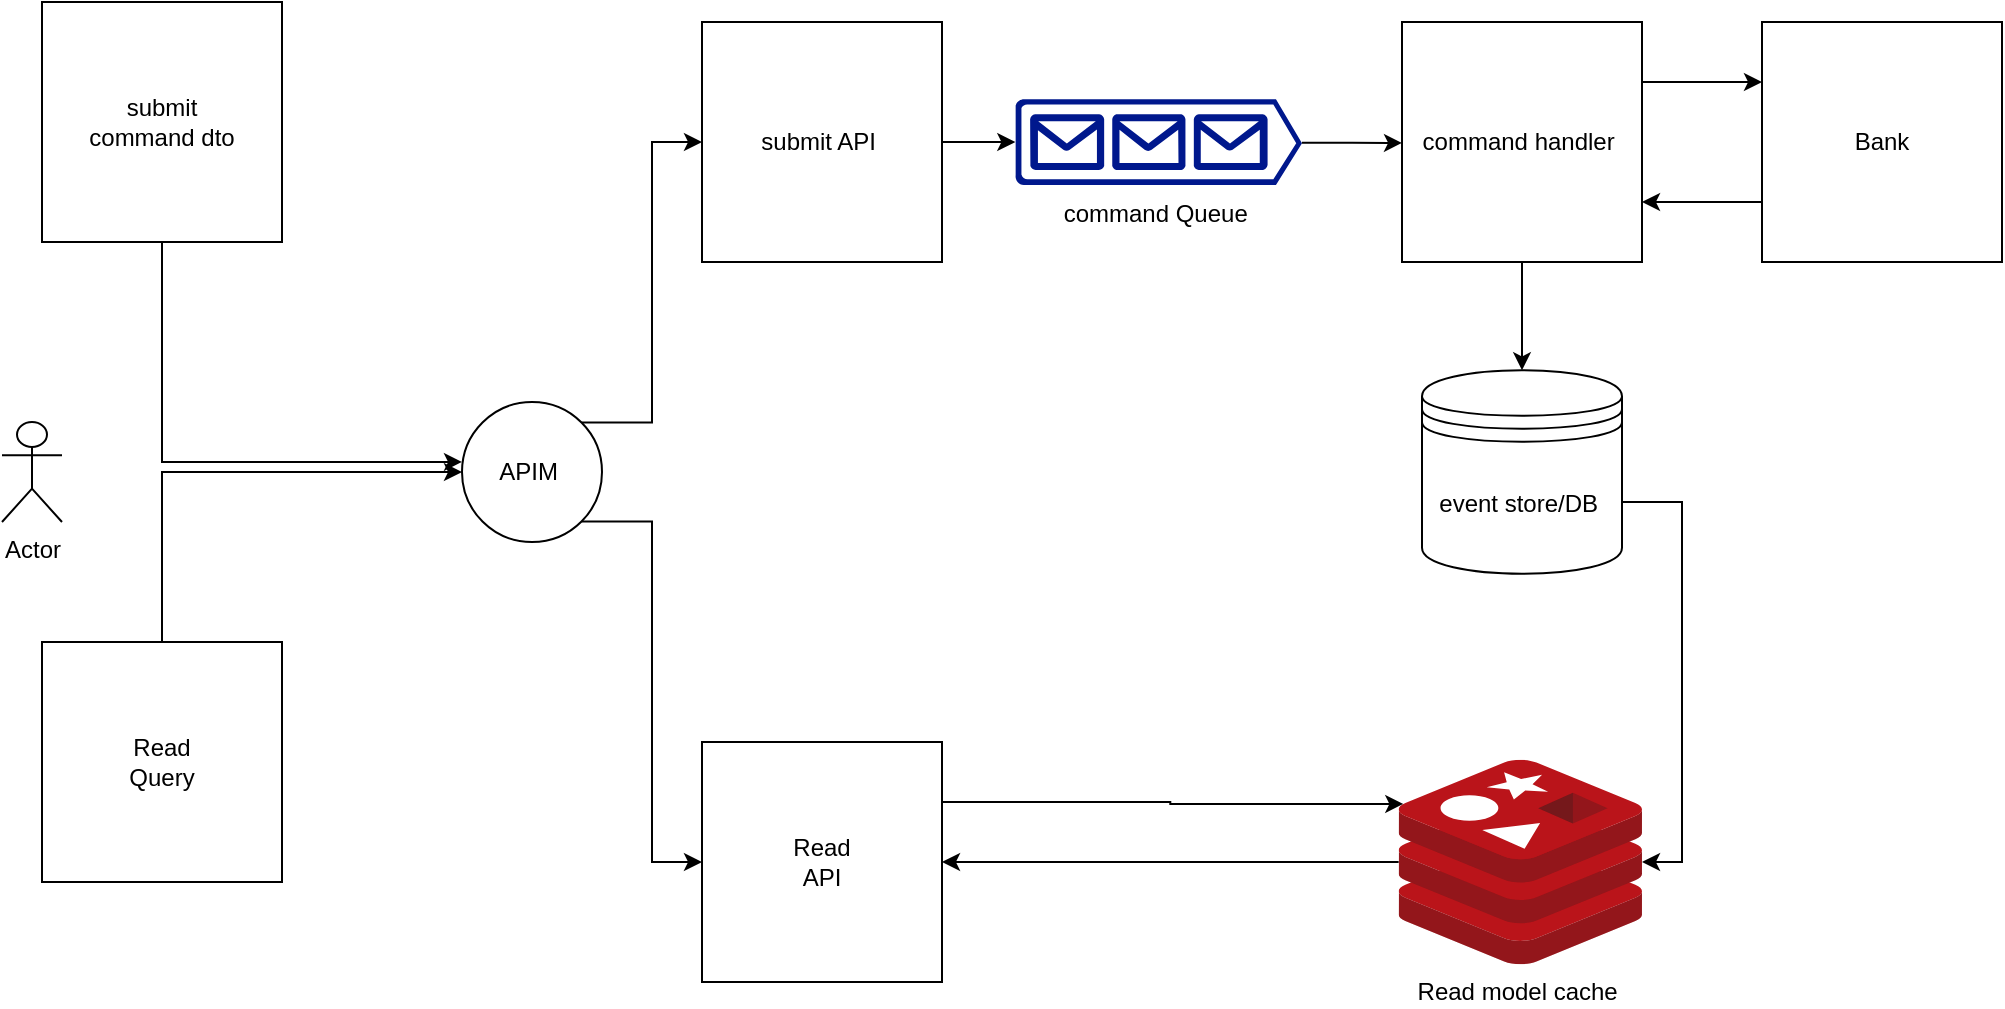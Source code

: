 <mxfile version="20.0.3" type="github">
  <diagram id="RUVcYa9RVL_YRO4Ov1P2" name="Page-1">
    <mxGraphModel dx="1160" dy="781" grid="1" gridSize="10" guides="1" tooltips="1" connect="1" arrows="1" fold="1" page="1" pageScale="1" pageWidth="583" pageHeight="827" math="0" shadow="0">
      <root>
        <mxCell id="0" />
        <mxCell id="1" parent="0" />
        <mxCell id="WfTik3zrqjdKy5yZ7-6u-2" value="Actor" style="shape=umlActor;verticalLabelPosition=bottom;verticalAlign=top;html=1;outlineConnect=0;" vertex="1" parent="1">
          <mxGeometry x="30" y="280" width="30" height="50" as="geometry" />
        </mxCell>
        <mxCell id="WfTik3zrqjdKy5yZ7-6u-101" style="edgeStyle=orthogonalEdgeStyle;rounded=0;orthogonalLoop=1;jettySize=auto;html=1;exitX=1;exitY=0;exitDx=0;exitDy=0;entryX=0;entryY=0.5;entryDx=0;entryDy=0;" edge="1" parent="1" source="WfTik3zrqjdKy5yZ7-6u-3" target="WfTik3zrqjdKy5yZ7-6u-80">
          <mxGeometry relative="1" as="geometry" />
        </mxCell>
        <mxCell id="WfTik3zrqjdKy5yZ7-6u-103" style="edgeStyle=orthogonalEdgeStyle;rounded=0;orthogonalLoop=1;jettySize=auto;html=1;exitX=1;exitY=1;exitDx=0;exitDy=0;entryX=0;entryY=0.5;entryDx=0;entryDy=0;" edge="1" parent="1" source="WfTik3zrqjdKy5yZ7-6u-3" target="WfTik3zrqjdKy5yZ7-6u-48">
          <mxGeometry relative="1" as="geometry" />
        </mxCell>
        <mxCell id="WfTik3zrqjdKy5yZ7-6u-3" value="APIM&amp;nbsp;" style="ellipse;whiteSpace=wrap;html=1;aspect=fixed;" vertex="1" parent="1">
          <mxGeometry x="260" y="270.01" width="70" height="70" as="geometry" />
        </mxCell>
        <mxCell id="WfTik3zrqjdKy5yZ7-6u-5" value="submit&lt;br&gt;command dto" style="rounded=0;whiteSpace=wrap;html=1;" vertex="1" parent="1">
          <mxGeometry x="50" y="70" width="120" height="120" as="geometry" />
        </mxCell>
        <mxCell id="WfTik3zrqjdKy5yZ7-6u-11" value="Bank" style="whiteSpace=wrap;html=1;aspect=fixed;" vertex="1" parent="1">
          <mxGeometry x="910" y="80" width="120" height="120" as="geometry" />
        </mxCell>
        <mxCell id="WfTik3zrqjdKy5yZ7-6u-93" style="edgeStyle=orthogonalEdgeStyle;rounded=0;orthogonalLoop=1;jettySize=auto;html=1;exitX=1;exitY=0.51;exitDx=0;exitDy=0;exitPerimeter=0;entryX=0;entryY=0.504;entryDx=0;entryDy=0;entryPerimeter=0;" edge="1" parent="1" source="WfTik3zrqjdKy5yZ7-6u-23" target="WfTik3zrqjdKy5yZ7-6u-47">
          <mxGeometry relative="1" as="geometry" />
        </mxCell>
        <mxCell id="WfTik3zrqjdKy5yZ7-6u-23" value="command Queue&amp;nbsp;" style="sketch=0;aspect=fixed;pointerEvents=1;shadow=0;dashed=0;html=1;strokeColor=none;labelPosition=center;verticalLabelPosition=bottom;verticalAlign=top;align=center;fillColor=#00188D;shape=mxgraph.azure.queue_generic" vertex="1" parent="1">
          <mxGeometry x="536.67" y="118.5" width="143.33" height="43" as="geometry" />
        </mxCell>
        <mxCell id="WfTik3zrqjdKy5yZ7-6u-73" style="edgeStyle=orthogonalEdgeStyle;rounded=0;orthogonalLoop=1;jettySize=auto;html=1;entryX=1;entryY=0.5;entryDx=0;entryDy=0;entryPerimeter=0;exitX=1;exitY=0.7;exitDx=0;exitDy=0;" edge="1" parent="1" source="WfTik3zrqjdKy5yZ7-6u-25" target="WfTik3zrqjdKy5yZ7-6u-27">
          <mxGeometry relative="1" as="geometry">
            <mxPoint x="850" y="320" as="sourcePoint" />
            <Array as="points">
              <mxPoint x="840" y="320" />
              <mxPoint x="870" y="320" />
              <mxPoint x="870" y="500" />
            </Array>
          </mxGeometry>
        </mxCell>
        <mxCell id="WfTik3zrqjdKy5yZ7-6u-25" value="event store/DB&amp;nbsp;" style="shape=datastore;whiteSpace=wrap;html=1;" vertex="1" parent="1">
          <mxGeometry x="740" y="254.13" width="100" height="101.75" as="geometry" />
        </mxCell>
        <mxCell id="WfTik3zrqjdKy5yZ7-6u-72" style="edgeStyle=orthogonalEdgeStyle;rounded=0;orthogonalLoop=1;jettySize=auto;html=1;entryX=1;entryY=0.5;entryDx=0;entryDy=0;" edge="1" parent="1" source="WfTik3zrqjdKy5yZ7-6u-27" target="WfTik3zrqjdKy5yZ7-6u-48">
          <mxGeometry relative="1" as="geometry">
            <Array as="points">
              <mxPoint x="600" y="500" />
              <mxPoint x="600" y="500" />
            </Array>
          </mxGeometry>
        </mxCell>
        <mxCell id="WfTik3zrqjdKy5yZ7-6u-27" value="Read model cache&amp;nbsp;" style="sketch=0;aspect=fixed;html=1;points=[];align=center;image;fontSize=12;image=img/lib/mscae/Cache_Redis_Product.svg;" vertex="1" parent="1">
          <mxGeometry x="728.34" y="448.9" width="121.66" height="102.19" as="geometry" />
        </mxCell>
        <mxCell id="WfTik3zrqjdKy5yZ7-6u-100" style="edgeStyle=orthogonalEdgeStyle;rounded=0;orthogonalLoop=1;jettySize=auto;html=1;exitX=0.5;exitY=0;exitDx=0;exitDy=0;entryX=0;entryY=0.5;entryDx=0;entryDy=0;" edge="1" parent="1" source="WfTik3zrqjdKy5yZ7-6u-35" target="WfTik3zrqjdKy5yZ7-6u-3">
          <mxGeometry relative="1" as="geometry" />
        </mxCell>
        <mxCell id="WfTik3zrqjdKy5yZ7-6u-35" value="Read&lt;br&gt;Query" style="whiteSpace=wrap;html=1;aspect=fixed;" vertex="1" parent="1">
          <mxGeometry x="50" y="390" width="120" height="120" as="geometry" />
        </mxCell>
        <mxCell id="WfTik3zrqjdKy5yZ7-6u-74" style="edgeStyle=orthogonalEdgeStyle;rounded=0;orthogonalLoop=1;jettySize=auto;html=1;exitX=1;exitY=0.25;exitDx=0;exitDy=0;entryX=0;entryY=0.25;entryDx=0;entryDy=0;" edge="1" parent="1" source="WfTik3zrqjdKy5yZ7-6u-47" target="WfTik3zrqjdKy5yZ7-6u-11">
          <mxGeometry relative="1" as="geometry" />
        </mxCell>
        <mxCell id="WfTik3zrqjdKy5yZ7-6u-89" style="edgeStyle=orthogonalEdgeStyle;rounded=0;orthogonalLoop=1;jettySize=auto;html=1;exitX=0.5;exitY=1;exitDx=0;exitDy=0;entryX=0.5;entryY=0;entryDx=0;entryDy=0;" edge="1" parent="1" source="WfTik3zrqjdKy5yZ7-6u-47" target="WfTik3zrqjdKy5yZ7-6u-25">
          <mxGeometry relative="1" as="geometry" />
        </mxCell>
        <mxCell id="WfTik3zrqjdKy5yZ7-6u-47" value="command handler&amp;nbsp;" style="rounded=0;whiteSpace=wrap;html=1;" vertex="1" parent="1">
          <mxGeometry x="730" y="80" width="120" height="120" as="geometry" />
        </mxCell>
        <mxCell id="WfTik3zrqjdKy5yZ7-6u-54" style="edgeStyle=orthogonalEdgeStyle;rounded=0;orthogonalLoop=1;jettySize=auto;html=1;exitX=0.5;exitY=1;exitDx=0;exitDy=0;" edge="1" parent="1" source="WfTik3zrqjdKy5yZ7-6u-11" target="WfTik3zrqjdKy5yZ7-6u-11">
          <mxGeometry relative="1" as="geometry" />
        </mxCell>
        <mxCell id="WfTik3zrqjdKy5yZ7-6u-105" style="edgeStyle=orthogonalEdgeStyle;rounded=0;orthogonalLoop=1;jettySize=auto;html=1;exitX=1;exitY=0.25;exitDx=0;exitDy=0;entryX=0.019;entryY=0.216;entryDx=0;entryDy=0;entryPerimeter=0;" edge="1" parent="1" source="WfTik3zrqjdKy5yZ7-6u-48" target="WfTik3zrqjdKy5yZ7-6u-27">
          <mxGeometry relative="1" as="geometry" />
        </mxCell>
        <mxCell id="WfTik3zrqjdKy5yZ7-6u-48" value="Read&lt;br&gt;API" style="rounded=0;whiteSpace=wrap;html=1;" vertex="1" parent="1">
          <mxGeometry x="380" y="440" width="120" height="120" as="geometry" />
        </mxCell>
        <mxCell id="WfTik3zrqjdKy5yZ7-6u-75" style="edgeStyle=orthogonalEdgeStyle;rounded=0;orthogonalLoop=1;jettySize=auto;html=1;exitX=0;exitY=0.75;exitDx=0;exitDy=0;entryX=1;entryY=0.75;entryDx=0;entryDy=0;" edge="1" parent="1" source="WfTik3zrqjdKy5yZ7-6u-11" target="WfTik3zrqjdKy5yZ7-6u-47">
          <mxGeometry relative="1" as="geometry" />
        </mxCell>
        <mxCell id="WfTik3zrqjdKy5yZ7-6u-85" style="edgeStyle=orthogonalEdgeStyle;rounded=0;orthogonalLoop=1;jettySize=auto;html=1;exitX=1;exitY=0.5;exitDx=0;exitDy=0;entryX=0;entryY=0.5;entryDx=0;entryDy=0;entryPerimeter=0;" edge="1" parent="1" source="WfTik3zrqjdKy5yZ7-6u-80" target="WfTik3zrqjdKy5yZ7-6u-23">
          <mxGeometry relative="1" as="geometry" />
        </mxCell>
        <mxCell id="WfTik3zrqjdKy5yZ7-6u-80" value="submit API&amp;nbsp;" style="rounded=0;whiteSpace=wrap;html=1;" vertex="1" parent="1">
          <mxGeometry x="380" y="80" width="120" height="120" as="geometry" />
        </mxCell>
        <mxCell id="WfTik3zrqjdKy5yZ7-6u-96" style="edgeStyle=orthogonalEdgeStyle;rounded=0;orthogonalLoop=1;jettySize=auto;html=1;exitX=0.5;exitY=1;exitDx=0;exitDy=0;" edge="1" parent="1" source="WfTik3zrqjdKy5yZ7-6u-5" target="WfTik3zrqjdKy5yZ7-6u-5">
          <mxGeometry relative="1" as="geometry" />
        </mxCell>
        <mxCell id="WfTik3zrqjdKy5yZ7-6u-99" style="edgeStyle=orthogonalEdgeStyle;rounded=0;orthogonalLoop=1;jettySize=auto;html=1;exitX=0.5;exitY=1;exitDx=0;exitDy=0;entryX=0;entryY=0.428;entryDx=0;entryDy=0;entryPerimeter=0;" edge="1" parent="1" source="WfTik3zrqjdKy5yZ7-6u-5" target="WfTik3zrqjdKy5yZ7-6u-3">
          <mxGeometry relative="1" as="geometry" />
        </mxCell>
      </root>
    </mxGraphModel>
  </diagram>
</mxfile>
